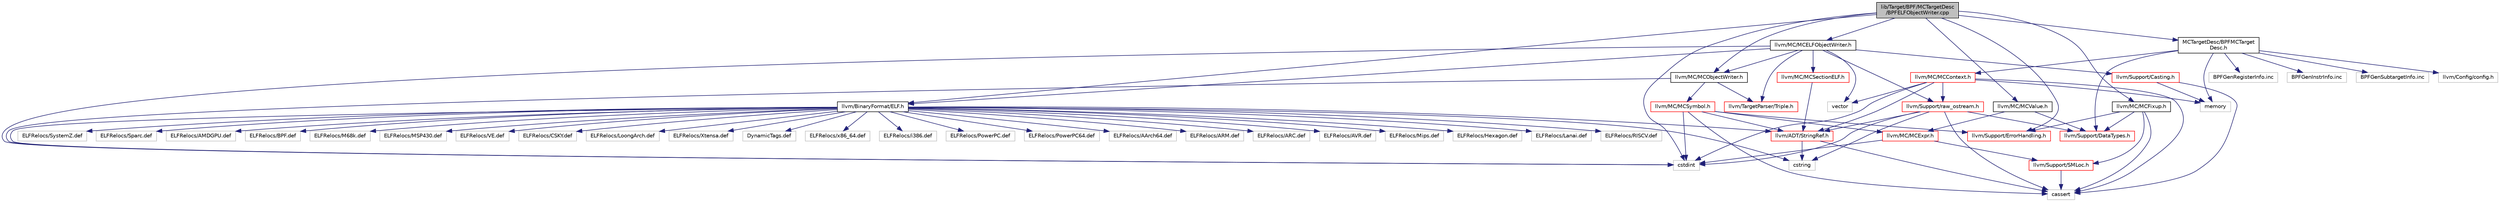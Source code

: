 digraph "lib/Target/BPF/MCTargetDesc/BPFELFObjectWriter.cpp"
{
 // LATEX_PDF_SIZE
  bgcolor="transparent";
  edge [fontname="Helvetica",fontsize="10",labelfontname="Helvetica",labelfontsize="10"];
  node [fontname="Helvetica",fontsize="10",shape=record];
  Node1 [label="lib/Target/BPF/MCTargetDesc\l/BPFELFObjectWriter.cpp",height=0.2,width=0.4,color="black", fillcolor="grey75", style="filled", fontcolor="black",tooltip=" "];
  Node1 -> Node2 [color="midnightblue",fontsize="10",style="solid",fontname="Helvetica"];
  Node2 [label="MCTargetDesc/BPFMCTarget\lDesc.h",height=0.2,width=0.4,color="black",URL="$BPFMCTargetDesc_8h.html",tooltip=" "];
  Node2 -> Node3 [color="midnightblue",fontsize="10",style="solid",fontname="Helvetica"];
  Node3 [label="llvm/Config/config.h",height=0.2,width=0.4,color="grey75",tooltip=" "];
  Node2 -> Node4 [color="midnightblue",fontsize="10",style="solid",fontname="Helvetica"];
  Node4 [label="llvm/MC/MCContext.h",height=0.2,width=0.4,color="red",URL="$MCContext_8h.html",tooltip=" "];
  Node4 -> Node60 [color="midnightblue",fontsize="10",style="solid",fontname="Helvetica"];
  Node60 [label="llvm/ADT/StringRef.h",height=0.2,width=0.4,color="red",URL="$StringRef_8h.html",tooltip=" "];
  Node60 -> Node7 [color="midnightblue",fontsize="10",style="solid",fontname="Helvetica"];
  Node7 [label="cassert",height=0.2,width=0.4,color="grey75",tooltip=" "];
  Node60 -> Node23 [color="midnightblue",fontsize="10",style="solid",fontname="Helvetica"];
  Node23 [label="cstring",height=0.2,width=0.4,color="grey75",tooltip=" "];
  Node4 -> Node70 [color="midnightblue",fontsize="10",style="solid",fontname="Helvetica"];
  Node70 [label="llvm/Support/raw_ostream.h",height=0.2,width=0.4,color="red",URL="$raw__ostream_8h.html",tooltip=" "];
  Node70 -> Node60 [color="midnightblue",fontsize="10",style="solid",fontname="Helvetica"];
  Node70 -> Node30 [color="midnightblue",fontsize="10",style="solid",fontname="Helvetica"];
  Node30 [label="llvm/Support/DataTypes.h",height=0.2,width=0.4,color="red",URL="$Support_2DataTypes_8h.html",tooltip=" "];
  Node70 -> Node7 [color="midnightblue",fontsize="10",style="solid",fontname="Helvetica"];
  Node70 -> Node9 [color="midnightblue",fontsize="10",style="solid",fontname="Helvetica"];
  Node9 [label="cstdint",height=0.2,width=0.4,color="grey75",tooltip=" "];
  Node70 -> Node23 [color="midnightblue",fontsize="10",style="solid",fontname="Helvetica"];
  Node4 -> Node7 [color="midnightblue",fontsize="10",style="solid",fontname="Helvetica"];
  Node4 -> Node9 [color="midnightblue",fontsize="10",style="solid",fontname="Helvetica"];
  Node4 -> Node49 [color="midnightblue",fontsize="10",style="solid",fontname="Helvetica"];
  Node49 [label="memory",height=0.2,width=0.4,color="grey75",tooltip=" "];
  Node4 -> Node57 [color="midnightblue",fontsize="10",style="solid",fontname="Helvetica"];
  Node57 [label="vector",height=0.2,width=0.4,color="grey75",tooltip=" "];
  Node2 -> Node30 [color="midnightblue",fontsize="10",style="solid",fontname="Helvetica"];
  Node2 -> Node49 [color="midnightblue",fontsize="10",style="solid",fontname="Helvetica"];
  Node2 -> Node114 [color="midnightblue",fontsize="10",style="solid",fontname="Helvetica"];
  Node114 [label="BPFGenRegisterInfo.inc",height=0.2,width=0.4,color="grey75",tooltip=" "];
  Node2 -> Node115 [color="midnightblue",fontsize="10",style="solid",fontname="Helvetica"];
  Node115 [label="BPFGenInstrInfo.inc",height=0.2,width=0.4,color="grey75",tooltip=" "];
  Node2 -> Node116 [color="midnightblue",fontsize="10",style="solid",fontname="Helvetica"];
  Node116 [label="BPFGenSubtargetInfo.inc",height=0.2,width=0.4,color="grey75",tooltip=" "];
  Node1 -> Node117 [color="midnightblue",fontsize="10",style="solid",fontname="Helvetica"];
  Node117 [label="llvm/BinaryFormat/ELF.h",height=0.2,width=0.4,color="black",URL="$BinaryFormat_2ELF_8h.html",tooltip=" "];
  Node117 -> Node60 [color="midnightblue",fontsize="10",style="solid",fontname="Helvetica"];
  Node117 -> Node9 [color="midnightblue",fontsize="10",style="solid",fontname="Helvetica"];
  Node117 -> Node23 [color="midnightblue",fontsize="10",style="solid",fontname="Helvetica"];
  Node117 -> Node118 [color="midnightblue",fontsize="10",style="solid",fontname="Helvetica"];
  Node118 [label="ELFRelocs/x86_64.def",height=0.2,width=0.4,color="grey75",tooltip=" "];
  Node117 -> Node119 [color="midnightblue",fontsize="10",style="solid",fontname="Helvetica"];
  Node119 [label="ELFRelocs/i386.def",height=0.2,width=0.4,color="grey75",tooltip=" "];
  Node117 -> Node120 [color="midnightblue",fontsize="10",style="solid",fontname="Helvetica"];
  Node120 [label="ELFRelocs/PowerPC.def",height=0.2,width=0.4,color="grey75",tooltip=" "];
  Node117 -> Node121 [color="midnightblue",fontsize="10",style="solid",fontname="Helvetica"];
  Node121 [label="ELFRelocs/PowerPC64.def",height=0.2,width=0.4,color="grey75",tooltip=" "];
  Node117 -> Node122 [color="midnightblue",fontsize="10",style="solid",fontname="Helvetica"];
  Node122 [label="ELFRelocs/AArch64.def",height=0.2,width=0.4,color="grey75",tooltip=" "];
  Node117 -> Node123 [color="midnightblue",fontsize="10",style="solid",fontname="Helvetica"];
  Node123 [label="ELFRelocs/ARM.def",height=0.2,width=0.4,color="grey75",tooltip=" "];
  Node117 -> Node124 [color="midnightblue",fontsize="10",style="solid",fontname="Helvetica"];
  Node124 [label="ELFRelocs/ARC.def",height=0.2,width=0.4,color="grey75",tooltip=" "];
  Node117 -> Node125 [color="midnightblue",fontsize="10",style="solid",fontname="Helvetica"];
  Node125 [label="ELFRelocs/AVR.def",height=0.2,width=0.4,color="grey75",tooltip=" "];
  Node117 -> Node126 [color="midnightblue",fontsize="10",style="solid",fontname="Helvetica"];
  Node126 [label="ELFRelocs/Mips.def",height=0.2,width=0.4,color="grey75",tooltip=" "];
  Node117 -> Node127 [color="midnightblue",fontsize="10",style="solid",fontname="Helvetica"];
  Node127 [label="ELFRelocs/Hexagon.def",height=0.2,width=0.4,color="grey75",tooltip=" "];
  Node117 -> Node128 [color="midnightblue",fontsize="10",style="solid",fontname="Helvetica"];
  Node128 [label="ELFRelocs/Lanai.def",height=0.2,width=0.4,color="grey75",tooltip=" "];
  Node117 -> Node129 [color="midnightblue",fontsize="10",style="solid",fontname="Helvetica"];
  Node129 [label="ELFRelocs/RISCV.def",height=0.2,width=0.4,color="grey75",tooltip=" "];
  Node117 -> Node130 [color="midnightblue",fontsize="10",style="solid",fontname="Helvetica"];
  Node130 [label="ELFRelocs/SystemZ.def",height=0.2,width=0.4,color="grey75",tooltip=" "];
  Node117 -> Node131 [color="midnightblue",fontsize="10",style="solid",fontname="Helvetica"];
  Node131 [label="ELFRelocs/Sparc.def",height=0.2,width=0.4,color="grey75",tooltip=" "];
  Node117 -> Node132 [color="midnightblue",fontsize="10",style="solid",fontname="Helvetica"];
  Node132 [label="ELFRelocs/AMDGPU.def",height=0.2,width=0.4,color="grey75",tooltip=" "];
  Node117 -> Node133 [color="midnightblue",fontsize="10",style="solid",fontname="Helvetica"];
  Node133 [label="ELFRelocs/BPF.def",height=0.2,width=0.4,color="grey75",tooltip=" "];
  Node117 -> Node134 [color="midnightblue",fontsize="10",style="solid",fontname="Helvetica"];
  Node134 [label="ELFRelocs/M68k.def",height=0.2,width=0.4,color="grey75",tooltip=" "];
  Node117 -> Node135 [color="midnightblue",fontsize="10",style="solid",fontname="Helvetica"];
  Node135 [label="ELFRelocs/MSP430.def",height=0.2,width=0.4,color="grey75",tooltip=" "];
  Node117 -> Node136 [color="midnightblue",fontsize="10",style="solid",fontname="Helvetica"];
  Node136 [label="ELFRelocs/VE.def",height=0.2,width=0.4,color="grey75",tooltip=" "];
  Node117 -> Node137 [color="midnightblue",fontsize="10",style="solid",fontname="Helvetica"];
  Node137 [label="ELFRelocs/CSKY.def",height=0.2,width=0.4,color="grey75",tooltip=" "];
  Node117 -> Node138 [color="midnightblue",fontsize="10",style="solid",fontname="Helvetica"];
  Node138 [label="ELFRelocs/LoongArch.def",height=0.2,width=0.4,color="grey75",tooltip=" "];
  Node117 -> Node139 [color="midnightblue",fontsize="10",style="solid",fontname="Helvetica"];
  Node139 [label="ELFRelocs/Xtensa.def",height=0.2,width=0.4,color="grey75",tooltip=" "];
  Node117 -> Node140 [color="midnightblue",fontsize="10",style="solid",fontname="Helvetica"];
  Node140 [label="DynamicTags.def",height=0.2,width=0.4,color="grey75",tooltip=" "];
  Node1 -> Node141 [color="midnightblue",fontsize="10",style="solid",fontname="Helvetica"];
  Node141 [label="llvm/MC/MCELFObjectWriter.h",height=0.2,width=0.4,color="black",URL="$MCELFObjectWriter_8h.html",tooltip=" "];
  Node141 -> Node117 [color="midnightblue",fontsize="10",style="solid",fontname="Helvetica"];
  Node141 -> Node142 [color="midnightblue",fontsize="10",style="solid",fontname="Helvetica"];
  Node142 [label="llvm/MC/MCObjectWriter.h",height=0.2,width=0.4,color="black",URL="$MCObjectWriter_8h.html",tooltip=" "];
  Node142 -> Node143 [color="midnightblue",fontsize="10",style="solid",fontname="Helvetica"];
  Node143 [label="llvm/MC/MCSymbol.h",height=0.2,width=0.4,color="red",URL="$MCSymbol_8h.html",tooltip=" "];
  Node143 -> Node60 [color="midnightblue",fontsize="10",style="solid",fontname="Helvetica"];
  Node143 -> Node144 [color="midnightblue",fontsize="10",style="solid",fontname="Helvetica"];
  Node144 [label="llvm/MC/MCExpr.h",height=0.2,width=0.4,color="red",URL="$MCExpr_8h.html",tooltip=" "];
  Node144 -> Node80 [color="midnightblue",fontsize="10",style="solid",fontname="Helvetica"];
  Node80 [label="llvm/Support/SMLoc.h",height=0.2,width=0.4,color="red",URL="$SMLoc_8h.html",tooltip=" "];
  Node80 -> Node7 [color="midnightblue",fontsize="10",style="solid",fontname="Helvetica"];
  Node144 -> Node9 [color="midnightblue",fontsize="10",style="solid",fontname="Helvetica"];
  Node143 -> Node26 [color="midnightblue",fontsize="10",style="solid",fontname="Helvetica"];
  Node26 [label="llvm/Support/ErrorHandling.h",height=0.2,width=0.4,color="red",URL="$Support_2ErrorHandling_8h.html",tooltip=" "];
  Node143 -> Node7 [color="midnightblue",fontsize="10",style="solid",fontname="Helvetica"];
  Node143 -> Node9 [color="midnightblue",fontsize="10",style="solid",fontname="Helvetica"];
  Node142 -> Node72 [color="midnightblue",fontsize="10",style="solid",fontname="Helvetica"];
  Node72 [label="llvm/TargetParser/Triple.h",height=0.2,width=0.4,color="red",URL="$Triple_8h.html",tooltip=" "];
  Node142 -> Node9 [color="midnightblue",fontsize="10",style="solid",fontname="Helvetica"];
  Node141 -> Node145 [color="midnightblue",fontsize="10",style="solid",fontname="Helvetica"];
  Node145 [label="llvm/MC/MCSectionELF.h",height=0.2,width=0.4,color="red",URL="$MCSectionELF_8h.html",tooltip=" "];
  Node145 -> Node60 [color="midnightblue",fontsize="10",style="solid",fontname="Helvetica"];
  Node141 -> Node147 [color="midnightblue",fontsize="10",style="solid",fontname="Helvetica"];
  Node147 [label="llvm/Support/Casting.h",height=0.2,width=0.4,color="red",URL="$Casting_8h.html",tooltip=" "];
  Node147 -> Node7 [color="midnightblue",fontsize="10",style="solid",fontname="Helvetica"];
  Node147 -> Node49 [color="midnightblue",fontsize="10",style="solid",fontname="Helvetica"];
  Node141 -> Node70 [color="midnightblue",fontsize="10",style="solid",fontname="Helvetica"];
  Node141 -> Node72 [color="midnightblue",fontsize="10",style="solid",fontname="Helvetica"];
  Node141 -> Node9 [color="midnightblue",fontsize="10",style="solid",fontname="Helvetica"];
  Node141 -> Node57 [color="midnightblue",fontsize="10",style="solid",fontname="Helvetica"];
  Node1 -> Node111 [color="midnightblue",fontsize="10",style="solid",fontname="Helvetica"];
  Node111 [label="llvm/MC/MCFixup.h",height=0.2,width=0.4,color="black",URL="$MCFixup_8h.html",tooltip=" "];
  Node111 -> Node30 [color="midnightblue",fontsize="10",style="solid",fontname="Helvetica"];
  Node111 -> Node26 [color="midnightblue",fontsize="10",style="solid",fontname="Helvetica"];
  Node111 -> Node80 [color="midnightblue",fontsize="10",style="solid",fontname="Helvetica"];
  Node111 -> Node7 [color="midnightblue",fontsize="10",style="solid",fontname="Helvetica"];
  Node1 -> Node142 [color="midnightblue",fontsize="10",style="solid",fontname="Helvetica"];
  Node1 -> Node148 [color="midnightblue",fontsize="10",style="solid",fontname="Helvetica"];
  Node148 [label="llvm/MC/MCValue.h",height=0.2,width=0.4,color="black",URL="$MCValue_8h.html",tooltip=" "];
  Node148 -> Node144 [color="midnightblue",fontsize="10",style="solid",fontname="Helvetica"];
  Node148 -> Node30 [color="midnightblue",fontsize="10",style="solid",fontname="Helvetica"];
  Node1 -> Node26 [color="midnightblue",fontsize="10",style="solid",fontname="Helvetica"];
  Node1 -> Node9 [color="midnightblue",fontsize="10",style="solid",fontname="Helvetica"];
}

